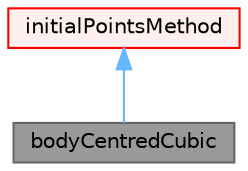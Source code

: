 digraph "bodyCentredCubic"
{
 // LATEX_PDF_SIZE
  bgcolor="transparent";
  edge [fontname=Helvetica,fontsize=10,labelfontname=Helvetica,labelfontsize=10];
  node [fontname=Helvetica,fontsize=10,shape=box,height=0.2,width=0.4];
  Node1 [id="Node000001",label="bodyCentredCubic",height=0.2,width=0.4,color="gray40", fillcolor="grey60", style="filled", fontcolor="black",tooltip="Generate a BCC lattice of points inside the surfaces to be conformed to of the conformalVoronoiMesh."];
  Node2 -> Node1 [id="edge1_Node000001_Node000002",dir="back",color="steelblue1",style="solid",tooltip=" "];
  Node2 [id="Node000002",label="initialPointsMethod",height=0.2,width=0.4,color="red", fillcolor="#FFF0F0", style="filled",URL="$classFoam_1_1initialPointsMethod.html",tooltip="Abstract base class for generating initial points for a conformalVoronoiMesh."];
}

